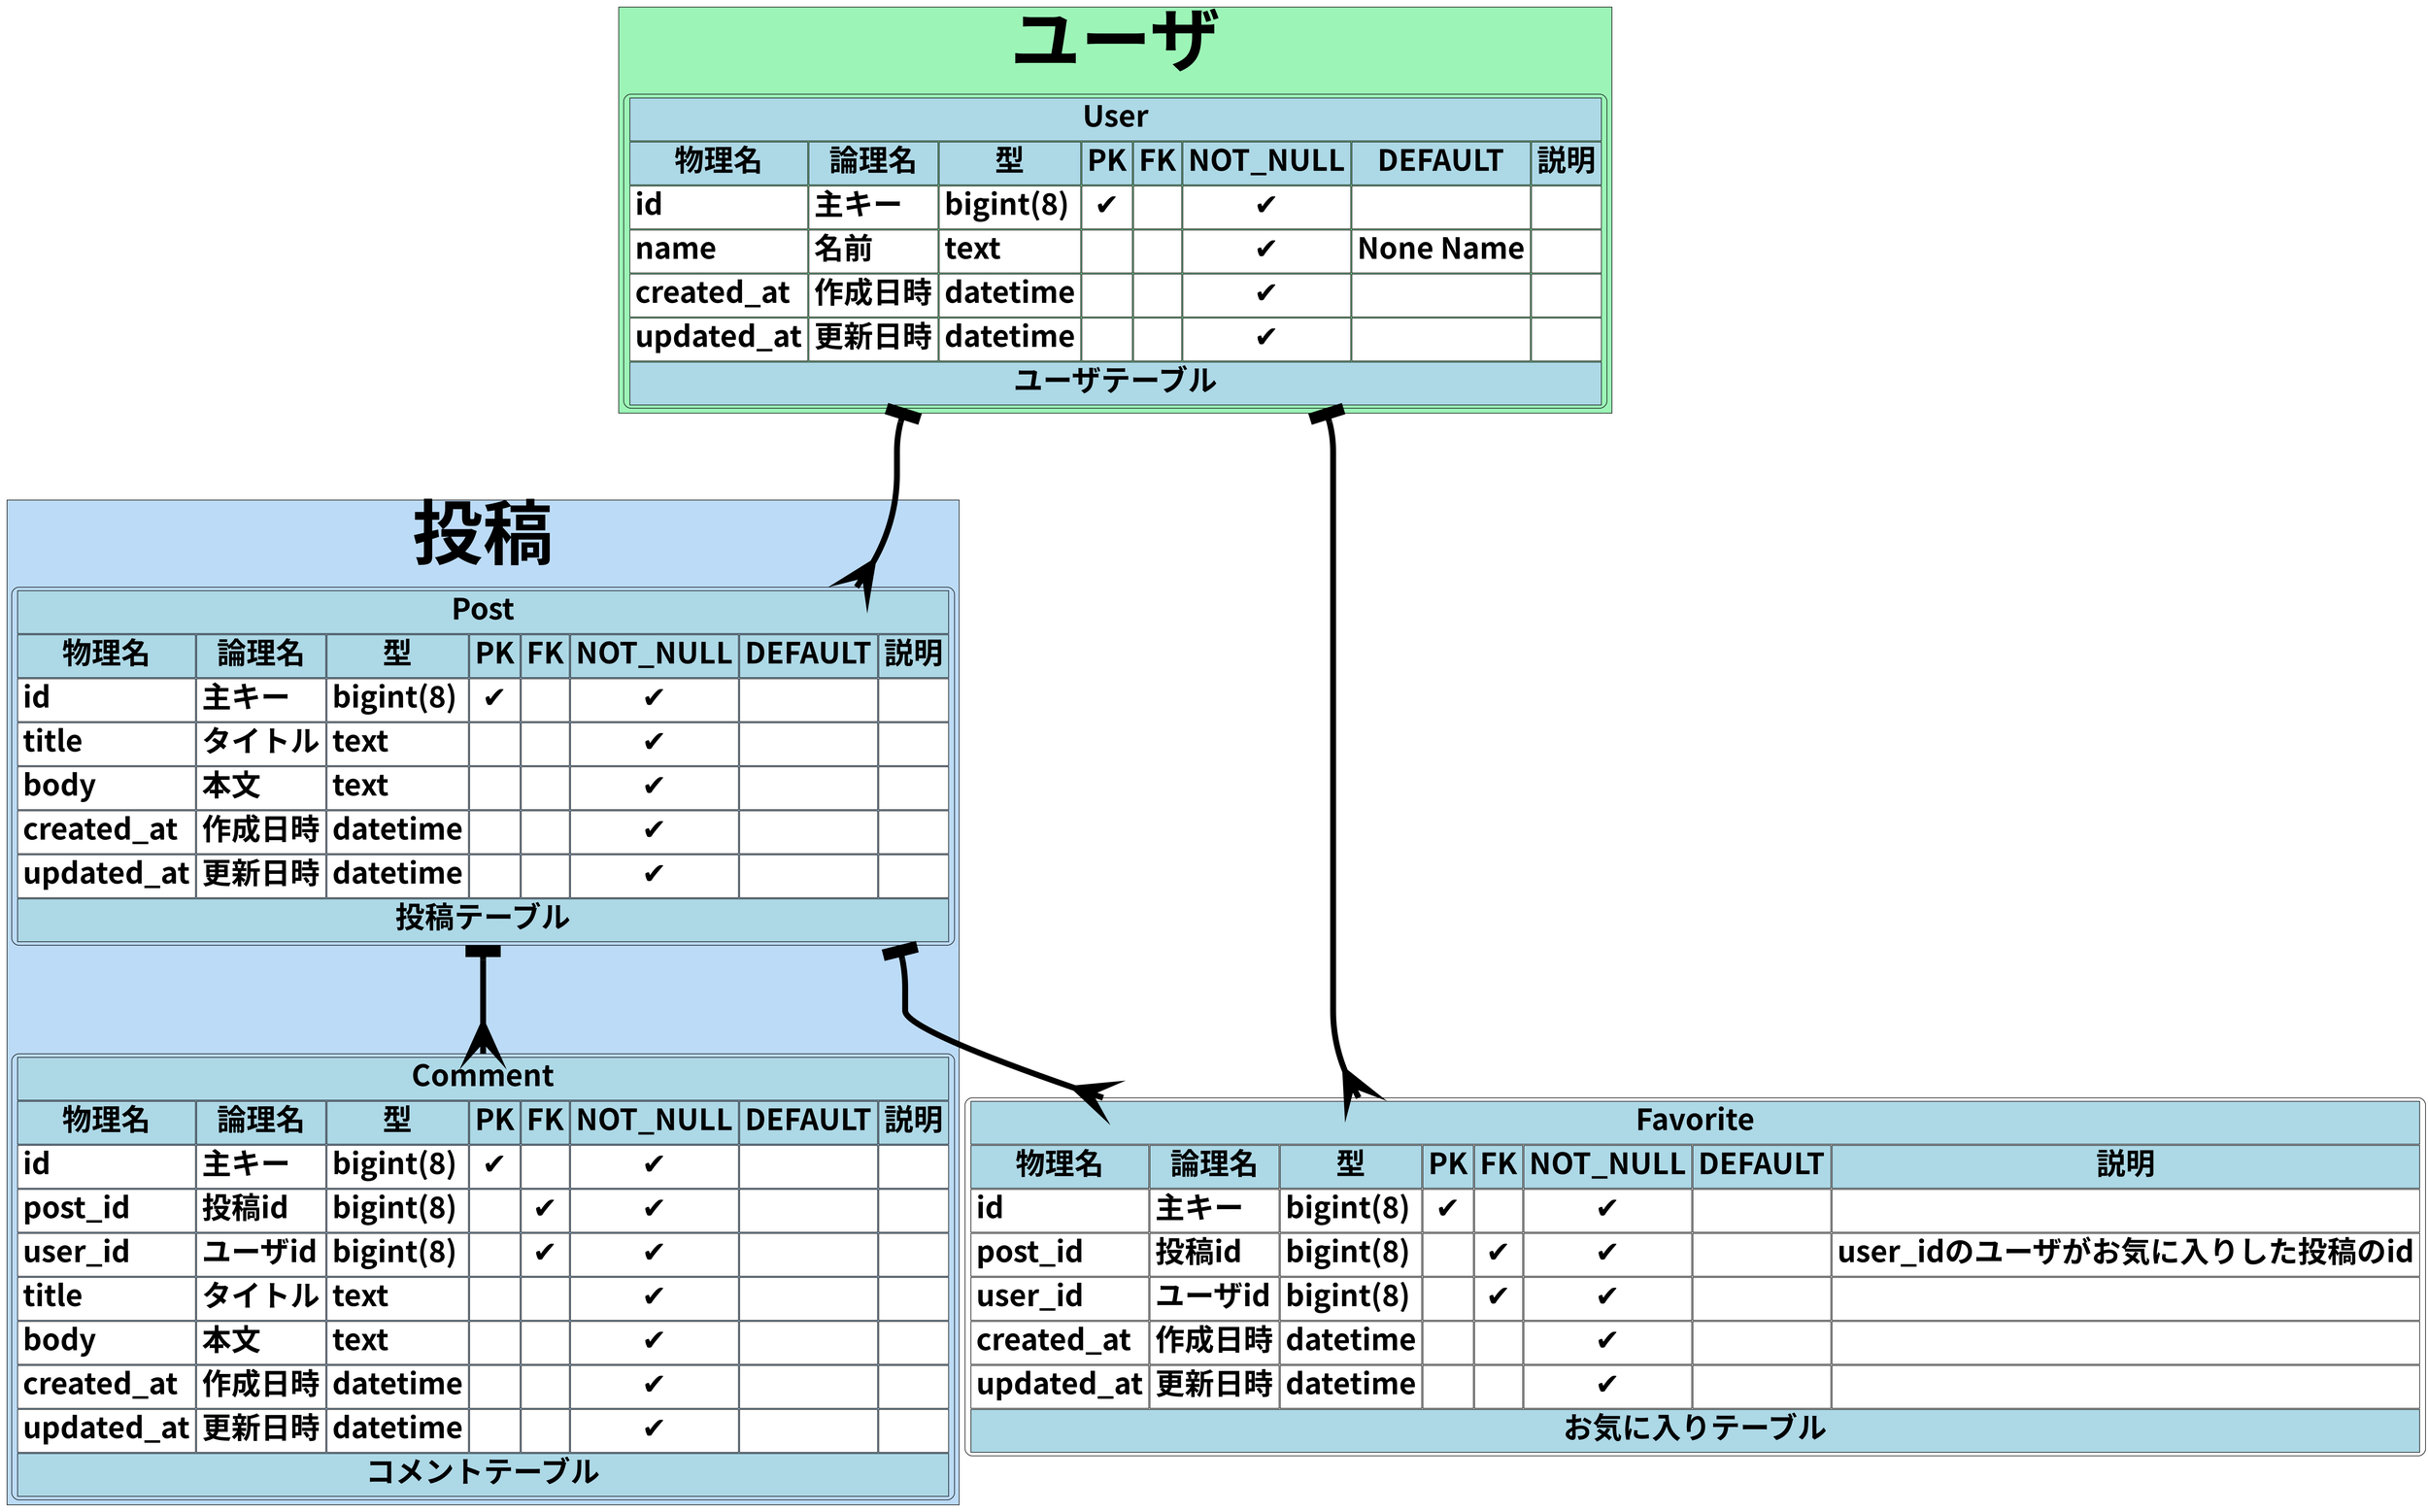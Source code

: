 digraph G {
  subgraph cluster0 {
    shape="Mrecord";
    fontname="Noto Sans CJK JP Black";
    fontsize="120";
    label="ユーザ";
    bgcolor="#9cf5b7";
    node[shape="Mrecord",fontname="Noto Sans CJK JP Black",fontsize="50"];
    User;
  }
  subgraph cluster1 {
    shape="Mrecord";
    fontname="Noto Sans CJK JP Black";
    fontsize="120";
    label="投稿";
    bgcolor="#bcdbf7";
    node[shape="Mrecord",fontname="Noto Sans CJK JP Black",fontsize="50"];
    Post;
    Comment;
  }
  layout="dot";
  node[shape="Mrecord",fontname="Noto Sans CJK JP Black",fontsize="50"];
  User[label=<<table border='0' cellborder='1' cellpadding='8'><tr><td bgcolor='lightblue' colspan='8'>User</td></tr><tr><td bgcolor='lightblue'>物理名</td><td bgcolor='lightblue'>論理名</td><td bgcolor='lightblue'>型</td><td bgcolor='lightblue'>PK</td><td bgcolor='lightblue'>FK</td><td bgcolor='lightblue'>NOT_NULL</td><td bgcolor='lightblue'>DEFAULT</td><td bgcolor='lightblue'>説明</td></tr><tr><td bgcolor='white' align='left'>id</td><td bgcolor='white' align='left'>主キー</td><td bgcolor='white' align='left'>bigint(8)</td><td bgcolor='white' align='center'>✔︎</td><td bgcolor='white' align='center'></td><td bgcolor='white' align='center'>✔︎</td><td bgcolor='white' align='left'></td><td bgcolor='white' align='left'></td></tr><tr><td bgcolor='white' align='left'>name</td><td bgcolor='white' align='left'>名前</td><td bgcolor='white' align='left'>text</td><td bgcolor='white' align='center'></td><td bgcolor='white' align='center'></td><td bgcolor='white' align='center'>✔︎</td><td bgcolor='white' align='left'>None Name</td><td bgcolor='white' align='left'></td></tr><tr><td bgcolor='white' align='left'>created_at</td><td bgcolor='white' align='left'>作成日時</td><td bgcolor='white' align='left'>datetime</td><td bgcolor='white' align='center'></td><td bgcolor='white' align='center'></td><td bgcolor='white' align='center'>✔︎</td><td bgcolor='white' align='left'></td><td bgcolor='white' align='left'></td></tr><tr><td bgcolor='white' align='left'>updated_at</td><td bgcolor='white' align='left'>更新日時</td><td bgcolor='white' align='left'>datetime</td><td bgcolor='white' align='center'></td><td bgcolor='white' align='center'></td><td bgcolor='white' align='center'>✔︎</td><td bgcolor='white' align='left'></td><td bgcolor='white' align='left'></td></tr><tr><td bgcolor='lightblue' colspan='8'>ユーザテーブル</td></tr></table>>];
  Post[label=<<table border='0' cellborder='1' cellpadding='8'><tr><td bgcolor='lightblue' colspan='8'>Post</td></tr><tr><td bgcolor='lightblue'>物理名</td><td bgcolor='lightblue'>論理名</td><td bgcolor='lightblue'>型</td><td bgcolor='lightblue'>PK</td><td bgcolor='lightblue'>FK</td><td bgcolor='lightblue'>NOT_NULL</td><td bgcolor='lightblue'>DEFAULT</td><td bgcolor='lightblue'>説明</td></tr><tr><td bgcolor='white' align='left'>id</td><td bgcolor='white' align='left'>主キー</td><td bgcolor='white' align='left'>bigint(8)</td><td bgcolor='white' align='center'>✔︎</td><td bgcolor='white' align='center'></td><td bgcolor='white' align='center'>✔︎</td><td bgcolor='white' align='left'></td><td bgcolor='white' align='left'></td></tr><tr><td bgcolor='white' align='left'>title</td><td bgcolor='white' align='left'>タイトル</td><td bgcolor='white' align='left'>text</td><td bgcolor='white' align='center'></td><td bgcolor='white' align='center'></td><td bgcolor='white' align='center'>✔︎</td><td bgcolor='white' align='left'></td><td bgcolor='white' align='left'></td></tr><tr><td bgcolor='white' align='left'>body</td><td bgcolor='white' align='left'>本文</td><td bgcolor='white' align='left'>text</td><td bgcolor='white' align='center'></td><td bgcolor='white' align='center'></td><td bgcolor='white' align='center'>✔︎</td><td bgcolor='white' align='left'></td><td bgcolor='white' align='left'></td></tr><tr><td bgcolor='white' align='left'>created_at</td><td bgcolor='white' align='left'>作成日時</td><td bgcolor='white' align='left'>datetime</td><td bgcolor='white' align='center'></td><td bgcolor='white' align='center'></td><td bgcolor='white' align='center'>✔︎</td><td bgcolor='white' align='left'></td><td bgcolor='white' align='left'></td></tr><tr><td bgcolor='white' align='left'>updated_at</td><td bgcolor='white' align='left'>更新日時</td><td bgcolor='white' align='left'>datetime</td><td bgcolor='white' align='center'></td><td bgcolor='white' align='center'></td><td bgcolor='white' align='center'>✔︎</td><td bgcolor='white' align='left'></td><td bgcolor='white' align='left'></td></tr><tr><td bgcolor='lightblue' colspan='8'>投稿テーブル</td></tr></table>>];
  Favorite[label=<<table border='0' cellborder='1' cellpadding='8'><tr><td bgcolor='lightblue' colspan='8'>Favorite</td></tr><tr><td bgcolor='lightblue'>物理名</td><td bgcolor='lightblue'>論理名</td><td bgcolor='lightblue'>型</td><td bgcolor='lightblue'>PK</td><td bgcolor='lightblue'>FK</td><td bgcolor='lightblue'>NOT_NULL</td><td bgcolor='lightblue'>DEFAULT</td><td bgcolor='lightblue'>説明</td></tr><tr><td bgcolor='white' align='left'>id</td><td bgcolor='white' align='left'>主キー</td><td bgcolor='white' align='left'>bigint(8)</td><td bgcolor='white' align='center'>✔︎</td><td bgcolor='white' align='center'></td><td bgcolor='white' align='center'>✔︎</td><td bgcolor='white' align='left'></td><td bgcolor='white' align='left'></td></tr><tr><td bgcolor='white' align='left'>post_id</td><td bgcolor='white' align='left'>投稿id</td><td bgcolor='white' align='left'>bigint(8)</td><td bgcolor='white' align='center'></td><td bgcolor='white' align='center'>✔︎</td><td bgcolor='white' align='center'>✔︎</td><td bgcolor='white' align='left'></td><td bgcolor='white' align='left'>user_idのユーザがお気に入りした投稿のid</td></tr><tr><td bgcolor='white' align='left'>user_id</td><td bgcolor='white' align='left'>ユーザid</td><td bgcolor='white' align='left'>bigint(8)</td><td bgcolor='white' align='center'></td><td bgcolor='white' align='center'>✔︎</td><td bgcolor='white' align='center'>✔︎</td><td bgcolor='white' align='left'></td><td bgcolor='white' align='left'></td></tr><tr><td bgcolor='white' align='left'>created_at</td><td bgcolor='white' align='left'>作成日時</td><td bgcolor='white' align='left'>datetime</td><td bgcolor='white' align='center'></td><td bgcolor='white' align='center'></td><td bgcolor='white' align='center'>✔︎</td><td bgcolor='white' align='left'></td><td bgcolor='white' align='left'></td></tr><tr><td bgcolor='white' align='left'>updated_at</td><td bgcolor='white' align='left'>更新日時</td><td bgcolor='white' align='left'>datetime</td><td bgcolor='white' align='center'></td><td bgcolor='white' align='center'></td><td bgcolor='white' align='center'>✔︎</td><td bgcolor='white' align='left'></td><td bgcolor='white' align='left'></td></tr><tr><td bgcolor='lightblue' colspan='8'>お気に入りテーブル</td></tr></table>>];
  Comment[label=<<table border='0' cellborder='1' cellpadding='8'><tr><td bgcolor='lightblue' colspan='8'>Comment</td></tr><tr><td bgcolor='lightblue'>物理名</td><td bgcolor='lightblue'>論理名</td><td bgcolor='lightblue'>型</td><td bgcolor='lightblue'>PK</td><td bgcolor='lightblue'>FK</td><td bgcolor='lightblue'>NOT_NULL</td><td bgcolor='lightblue'>DEFAULT</td><td bgcolor='lightblue'>説明</td></tr><tr><td bgcolor='white' align='left'>id</td><td bgcolor='white' align='left'>主キー</td><td bgcolor='white' align='left'>bigint(8)</td><td bgcolor='white' align='center'>✔︎</td><td bgcolor='white' align='center'></td><td bgcolor='white' align='center'>✔︎</td><td bgcolor='white' align='left'></td><td bgcolor='white' align='left'></td></tr><tr><td bgcolor='white' align='left'>post_id</td><td bgcolor='white' align='left'>投稿id</td><td bgcolor='white' align='left'>bigint(8)</td><td bgcolor='white' align='center'></td><td bgcolor='white' align='center'>✔︎</td><td bgcolor='white' align='center'>✔︎</td><td bgcolor='white' align='left'></td><td bgcolor='white' align='left'></td></tr><tr><td bgcolor='white' align='left'>user_id</td><td bgcolor='white' align='left'>ユーザid</td><td bgcolor='white' align='left'>bigint(8)</td><td bgcolor='white' align='center'></td><td bgcolor='white' align='center'>✔︎</td><td bgcolor='white' align='center'>✔︎</td><td bgcolor='white' align='left'></td><td bgcolor='white' align='left'></td></tr><tr><td bgcolor='white' align='left'>title</td><td bgcolor='white' align='left'>タイトル</td><td bgcolor='white' align='left'>text</td><td bgcolor='white' align='center'></td><td bgcolor='white' align='center'></td><td bgcolor='white' align='center'>✔︎</td><td bgcolor='white' align='left'></td><td bgcolor='white' align='left'></td></tr><tr><td bgcolor='white' align='left'>body</td><td bgcolor='white' align='left'>本文</td><td bgcolor='white' align='left'>text</td><td bgcolor='white' align='center'></td><td bgcolor='white' align='center'></td><td bgcolor='white' align='center'>✔︎</td><td bgcolor='white' align='left'></td><td bgcolor='white' align='left'></td></tr><tr><td bgcolor='white' align='left'>created_at</td><td bgcolor='white' align='left'>作成日時</td><td bgcolor='white' align='left'>datetime</td><td bgcolor='white' align='center'></td><td bgcolor='white' align='center'></td><td bgcolor='white' align='center'>✔︎</td><td bgcolor='white' align='left'></td><td bgcolor='white' align='left'></td></tr><tr><td bgcolor='white' align='left'>updated_at</td><td bgcolor='white' align='left'>更新日時</td><td bgcolor='white' align='left'>datetime</td><td bgcolor='white' align='center'></td><td bgcolor='white' align='center'></td><td bgcolor='white' align='center'>✔︎</td><td bgcolor='white' align='left'></td><td bgcolor='white' align='left'></td></tr><tr><td bgcolor='lightblue' colspan='8'>コメントテーブル</td></tr></table>>];
  User -> Post[arrowhead="crow",arrowtail="tee",arrowsize="5",dir="both",minlen="5",penwidth="10"];
  User -> Favorite[arrowhead="crow",arrowtail="tee",arrowsize="5",dir="both",minlen="5",penwidth="10"];
  Post -> Comment[arrowhead="crow",arrowtail="tee",arrowsize="5",dir="both",minlen="5",penwidth="10"];
  Post -> Favorite[arrowhead="crow",arrowtail="tee",arrowsize="5",dir="both",minlen="5",penwidth="10"];
}
